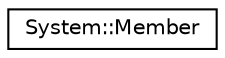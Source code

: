 digraph G
{
  edge [fontname="Helvetica",fontsize="10",labelfontname="Helvetica",labelfontsize="10"];
  node [fontname="Helvetica",fontsize="10",shape=record];
  rankdir="LR";
  Node1 [label="System::Member",height=0.2,width=0.4,color="black", fillcolor="white", style="filled",URL="$class_system_1_1_member.html"];
}
